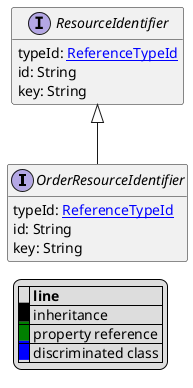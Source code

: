 @startuml

hide empty fields
hide empty methods
legend
|= |= line |
|<back:black>   </back>| inheritance |
|<back:green>   </back>| property reference |
|<back:blue>   </back>| discriminated class |
endlegend
interface OrderResourceIdentifier [[OrderResourceIdentifier.svg]] extends ResourceIdentifier {
    typeId: [[ReferenceTypeId.svg ReferenceTypeId]]
    id: String
    key: String
}
interface ResourceIdentifier [[ResourceIdentifier.svg]]  {
    typeId: [[ReferenceTypeId.svg ReferenceTypeId]]
    id: String
    key: String
}





@enduml
